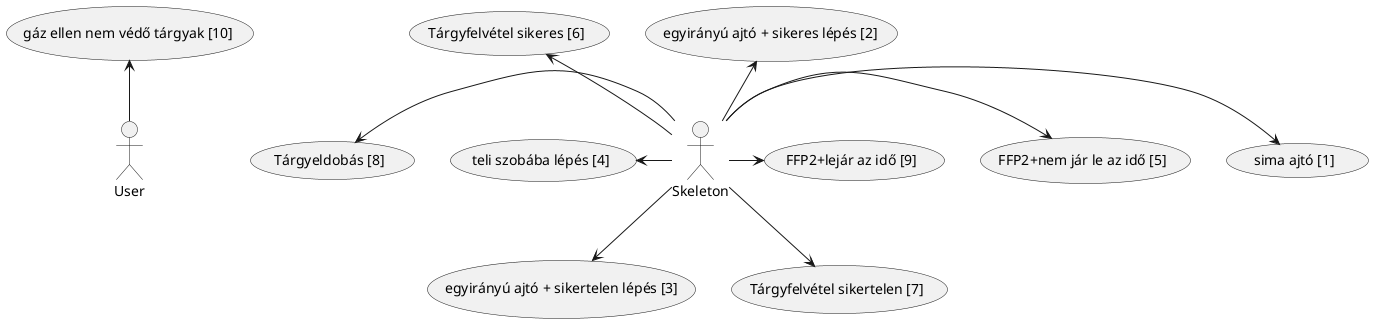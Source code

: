 @startuml use-case diagram

:Skeleton: as s
:User: as u

!$num = 0

!function $printnum()
!$num = $num+1
!return "["+ $num + "]"
!endfunction

!$arrow = 0

!function $str()

!$str

!$arrow = $arrow + 1

!if $arrow == 4
!$arrow = 0
!endif

!if $arrow == 0
!$str = "left"
!else

!if $arrow == 1
!$str = "right"
!else

!if $arrow == 2
!$str = "up"
!else

!if $arrow == 3
!$str = "down"
!endif
!endif
!endif
!endif

!return $str

!endfunction

s -$str()-> (sima ajtó $printnum())
s -$str()-> (egyirányú ajtó + sikeres lépés $printnum())
s -$str()-> (egyirányú ajtó + sikertelen lépés $printnum())
s -$str()-> (teli szobába lépés $printnum())
s -$str()-> (FFP2+nem jár le az idő $printnum())
s -$str()-> (Tárgyfelvétel sikeres $printnum())
s -$str()-> (Tárgyfelvétel sikertelen $printnum())
s -$str()-> (Tárgyeldobás $printnum())
s -$str()-> (FFP2+lejár az idő $printnum())

u -$str()-> (gáz ellen nem védő tárgyak $printnum())

newpage

s -$str()-> (tanár támad sikeresen $printnum())
s -$str()-> (tanár támad sikertelenül $printnum())
s -$str()-> (Cups + lejár az idő $printnum())
s -$str()-> (Cups + nem jár le az idő $printnum())
s -$str()-> (TVSZ + nem jár le az idő $printnum())
s -$str()-> (TVSZ + lejár az idő $printnum())
s -$str()-> (TVSZ vs Cups $printnum())
s -$str()-> (Rag aktiválása $printnum())
s -$str()-> (Rag decreaseDurability+paralyzeProfessors $printnum())
s -$str()-> (Rag decreaseDurability+megsemmisülés $printnum())

newpage

s -$str()-> (oktató belép + aktív rag $printnum())
s -$str()-> (Camembert felhasználása $printnum())
s -$str()-> (SlideRule felvétele $printnum())
s -$str()-> (Tranzisztor párosítás $printnum())
s -$str()-> (Tranzisztor drop1 $printnum())
s -$str()-> (Tranzisztor drop2 $printnum())
s -$str()-> (Tranzisztor can't use $printnum())
s -$str()-> (Tranzisztor use $printnum())
s -$str()-> (Tranzisztor+gázos+bénul $printnum())
s -$str()-> (Tranzisztor+gázos+védekezik $printnum())
s -$str()-> (Szoba split sikeres $printnum())
s -$str()-> (Szoba split sikeres, eredetileg gázos szobával $printnum())
s -$str()-> (Szoba split sikeres, eredetileg elátkozott szobával $printnum())
s -$str()-> (Szoba split sikeres, eredetileg elátkozott és gázos szobával $printnum())

newpage

s -$str()-> (Sikertelen merge $printnum())
s -$str()-> (sima+sima $printnum())
s -$str()-> (sima+gázos $printnum())
s -$str()-> (sima+elátkozott $printnum())
s -$str()-> (sima+gázos-elátkozott $printnum())
s -$str()-> (gázos+gázos $printnum())
s -$str()-> (gázos+elátkozott $printnum())
s -$str()-> (gázos+gázos-elátkozott $printnum())
s -$str()-> (elátkozott+elátkozott $printnum())
s -$str()-> (elátkozott+gázos-elátkozott $printnum())
s -$str()-> (gázos-elátkozott+gázos-elátkozott $printnum())
s -$str()-> (kilépés $printnum())

@enduml